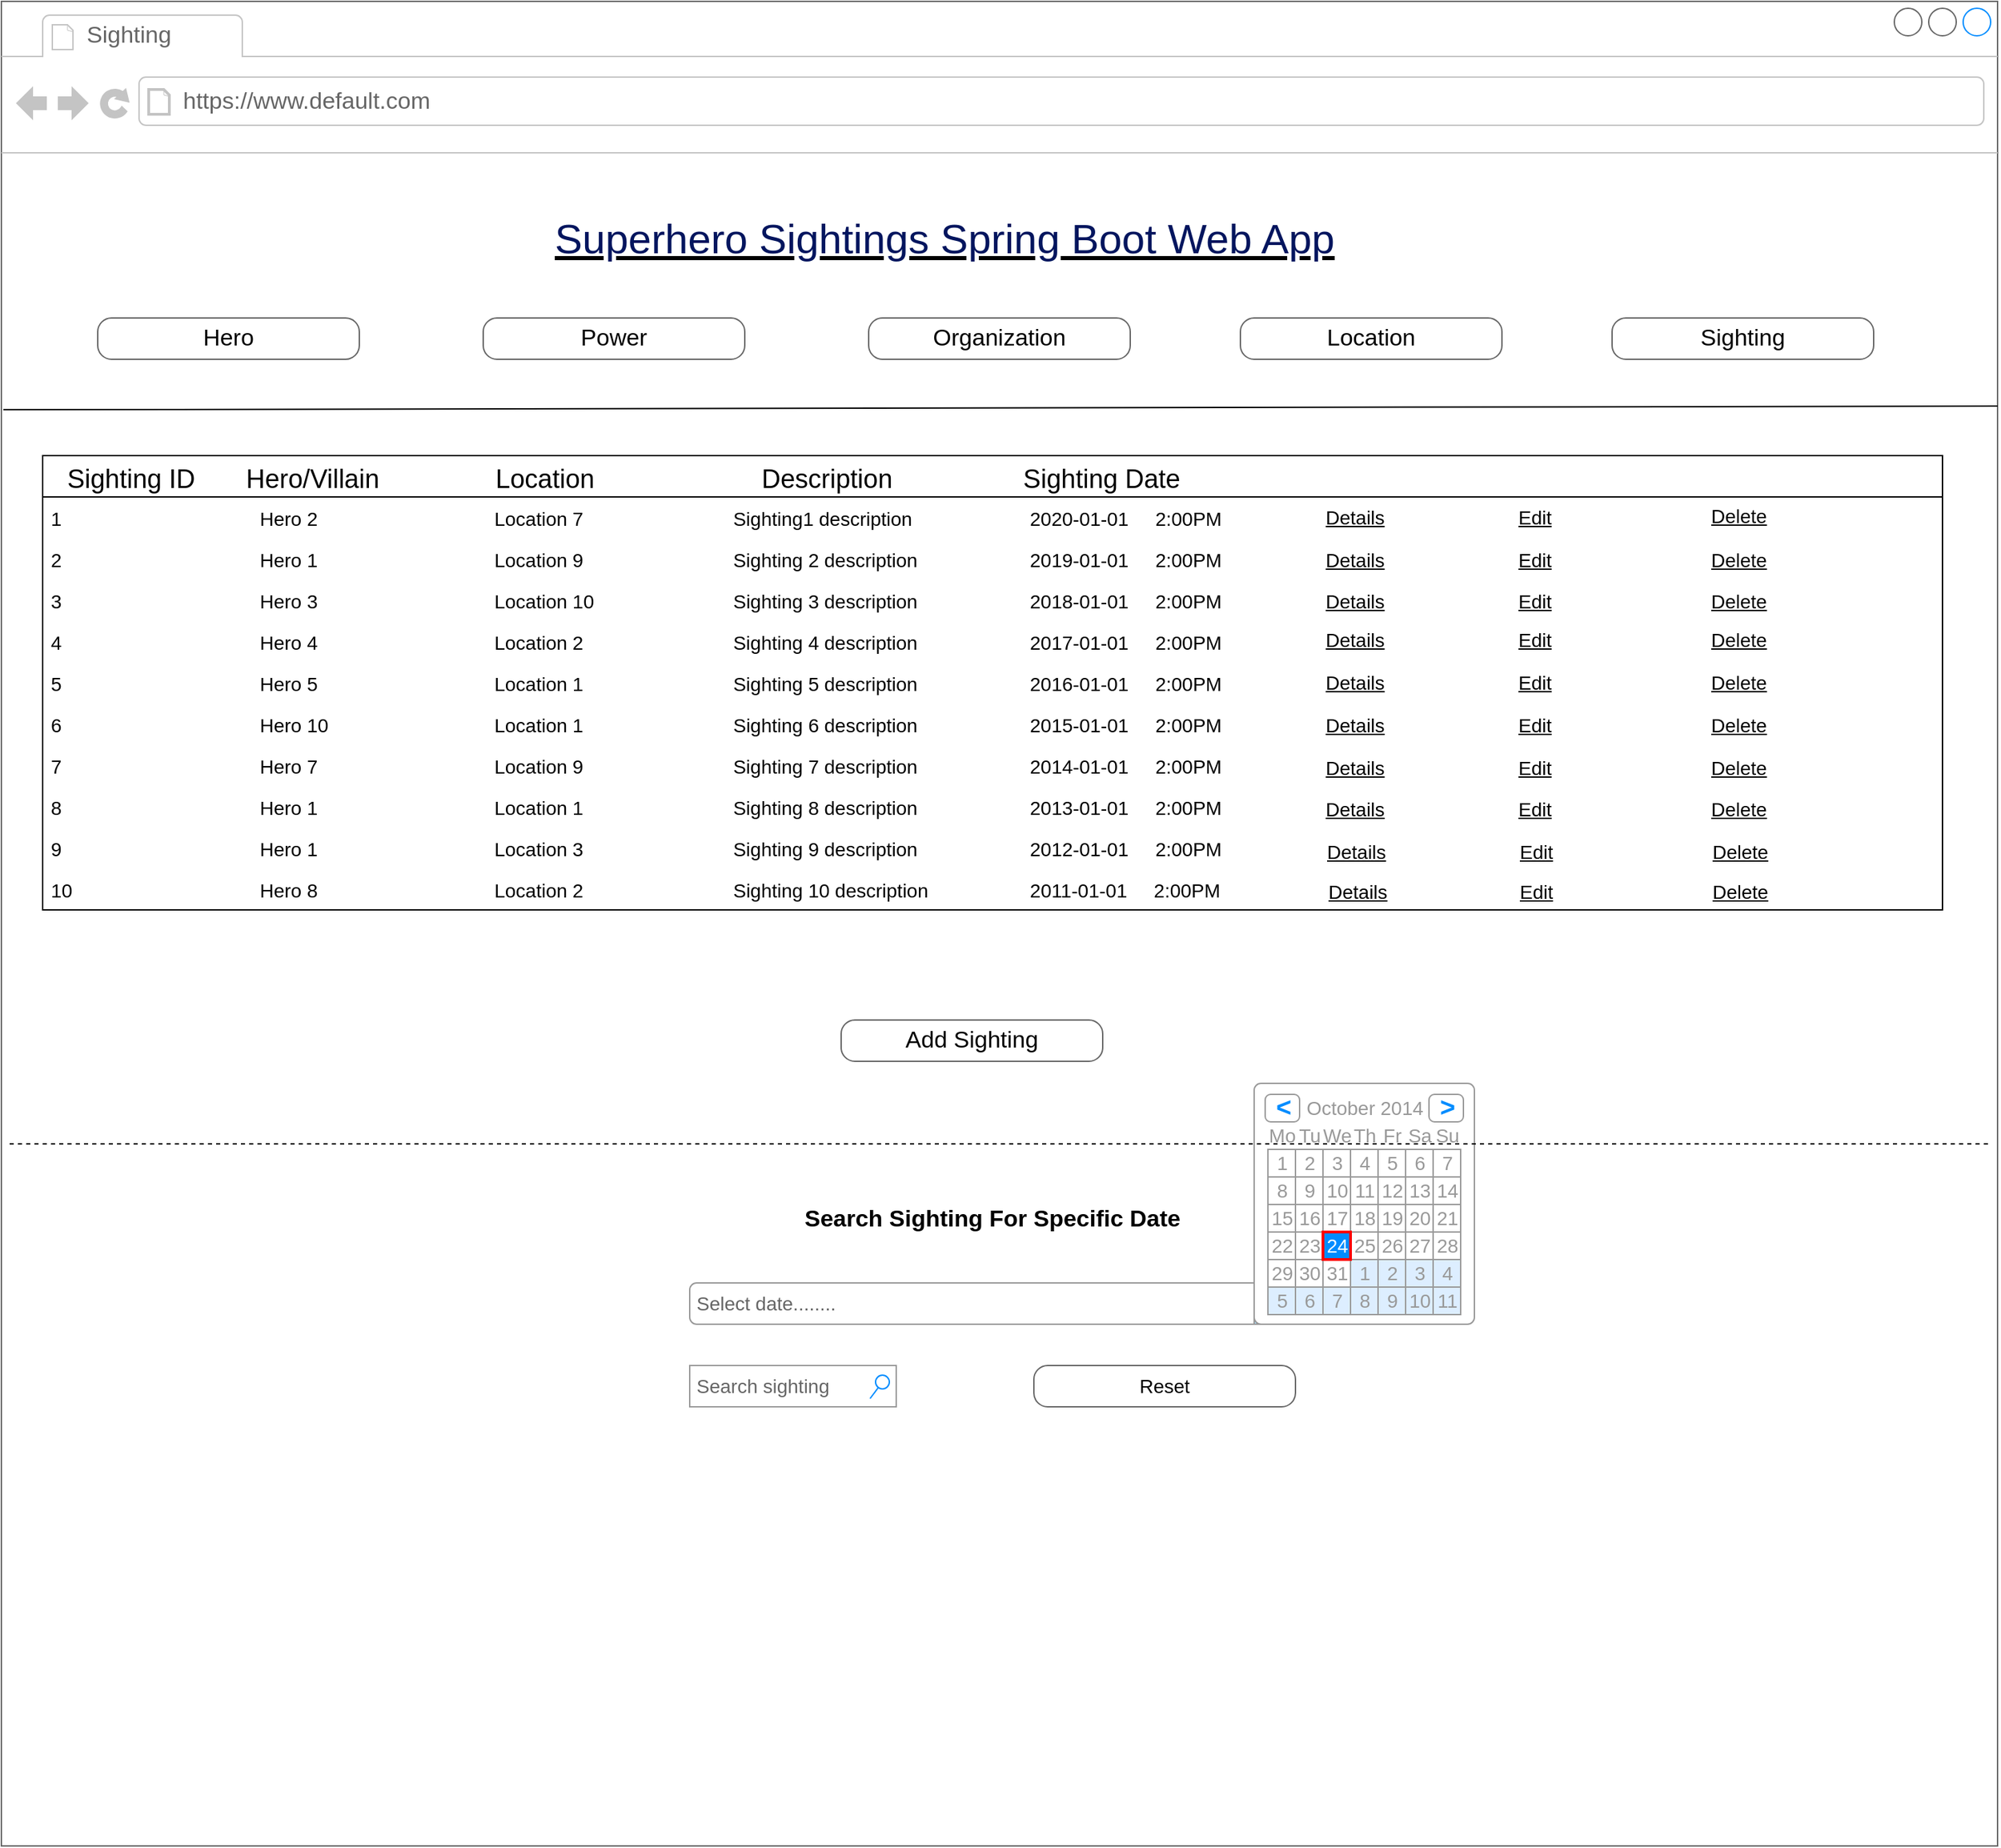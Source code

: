 <mxfile version="20.5.1" type="device"><diagram name="Page-1" id="2cc2dc42-3aac-f2a9-1cec-7a8b7cbee084"><mxGraphModel dx="1038" dy="528" grid="1" gridSize="10" guides="1" tooltips="1" connect="1" arrows="1" fold="1" page="1" pageScale="1" pageWidth="1100" pageHeight="850" background="none" math="0" shadow="0"><root><mxCell id="0"/><mxCell id="1" parent="0"/><mxCell id="7026571954dc6520-1" value="" style="strokeWidth=1;shadow=0;dashed=0;align=left;html=1;shape=mxgraph.mockup.containers.browserWindow;rSize=0;strokeColor=#666666;mainText=,;recursiveResize=0;rounded=0;labelBackgroundColor=none;fontFamily=Verdana;fontSize=12" parent="1" vertex="1"><mxGeometry x="250" y="20" width="1450" height="1340" as="geometry"/></mxCell><mxCell id="7026571954dc6520-2" value="Sighting" style="strokeWidth=1;shadow=0;dashed=0;align=center;html=1;shape=mxgraph.mockup.containers.anchor;fontSize=17;fontColor=#666666;align=left;" parent="7026571954dc6520-1" vertex="1"><mxGeometry x="60" y="12" width="150" height="26" as="geometry"/></mxCell><mxCell id="7026571954dc6520-3" value="https://www.default.com" style="strokeWidth=1;shadow=0;dashed=0;align=center;html=1;shape=mxgraph.mockup.containers.anchor;rSize=0;fontSize=17;fontColor=#666666;align=left;" parent="7026571954dc6520-1" vertex="1"><mxGeometry x="130" y="60" width="250" height="26" as="geometry"/></mxCell><mxCell id="7026571954dc6520-4" value="&lt;h2 style=&quot;box-sizing: border-box; margin-top: 0px; margin-bottom: 0.5rem; font-weight: 300; line-height: 1.2; font-size: 1.875rem; font-family: Arial, Helvetica, sans-serif; color: rgb(2, 21, 94); padding-top: 12px; padding-bottom: 0px; background-color: rgb(255, 255, 255);&quot; id=&quot;yui_3_17_2_1_1667340755161_39&quot;&gt;Superhero Sightings Spring Boot Web App&lt;/h2&gt;" style="text;html=1;points=[];align=left;verticalAlign=top;spacingTop=-4;fontSize=30;fontFamily=Verdana;fontStyle=4" parent="7026571954dc6520-1" vertex="1"><mxGeometry x="400" y="140" width="590" height="50" as="geometry"/></mxCell><mxCell id="jvbijX7r-PZZ7w1VG2m_-4" value="" style="group" parent="7026571954dc6520-1" vertex="1" connectable="0"><mxGeometry x="70" y="230" width="1020" height="30" as="geometry"/></mxCell><mxCell id="7026571954dc6520-18" value="Hero" style="strokeWidth=1;shadow=0;dashed=0;align=center;html=1;shape=mxgraph.mockup.buttons.button;strokeColor=#666666;mainText=;buttonStyle=round;fontSize=17;fontStyle=0;fillColor=none;whiteSpace=wrap;rounded=0;labelBackgroundColor=none;" parent="jvbijX7r-PZZ7w1VG2m_-4" vertex="1"><mxGeometry width="190" height="30" as="geometry"/></mxCell><mxCell id="7026571954dc6520-19" value="Power" style="strokeWidth=1;shadow=0;dashed=0;align=center;html=1;shape=mxgraph.mockup.buttons.button;strokeColor=#666666;mainText=;buttonStyle=round;fontSize=17;fontStyle=0;fillColor=none;whiteSpace=wrap;rounded=0;labelBackgroundColor=none;" parent="jvbijX7r-PZZ7w1VG2m_-4" vertex="1"><mxGeometry x="280" width="190" height="30" as="geometry"/></mxCell><mxCell id="jvbijX7r-PZZ7w1VG2m_-1" value="Organization" style="strokeWidth=1;shadow=0;dashed=0;align=center;html=1;shape=mxgraph.mockup.buttons.button;strokeColor=#666666;mainText=;buttonStyle=round;fontSize=17;fontStyle=0;fillColor=none;whiteSpace=wrap;rounded=0;labelBackgroundColor=none;" parent="jvbijX7r-PZZ7w1VG2m_-4" vertex="1"><mxGeometry x="560" width="190" height="30" as="geometry"/></mxCell><mxCell id="jvbijX7r-PZZ7w1VG2m_-2" value="Location" style="strokeWidth=1;shadow=0;dashed=0;align=center;html=1;shape=mxgraph.mockup.buttons.button;strokeColor=#666666;mainText=;buttonStyle=round;fontSize=17;fontStyle=0;fillColor=none;whiteSpace=wrap;rounded=0;labelBackgroundColor=none;" parent="jvbijX7r-PZZ7w1VG2m_-4" vertex="1"><mxGeometry x="830" width="190" height="30" as="geometry"/></mxCell><mxCell id="jvbijX7r-PZZ7w1VG2m_-3" value="Sighting" style="strokeWidth=1;shadow=0;dashed=0;align=center;html=1;shape=mxgraph.mockup.buttons.button;strokeColor=#666666;mainText=;buttonStyle=round;fontSize=17;fontStyle=0;fillColor=none;whiteSpace=wrap;rounded=0;labelBackgroundColor=none;" parent="7026571954dc6520-1" vertex="1"><mxGeometry x="1170" y="230" width="190" height="30" as="geometry"/></mxCell><mxCell id="jvbijX7r-PZZ7w1VG2m_-9" value="   Sighting ID       Hero/Villain                Location                       Description                  Sighting Date" style="swimlane;fontStyle=0;childLayout=stackLayout;horizontal=1;startSize=30;horizontalStack=0;resizeParent=1;resizeParentMax=0;resizeLast=0;collapsible=1;marginBottom=0;fontSize=19;align=left;" parent="7026571954dc6520-1" vertex="1"><mxGeometry x="30" y="330" width="1380" height="330" as="geometry"/></mxCell><mxCell id="jvbijX7r-PZZ7w1VG2m_-25" value="1                                     Hero 2                                 Location 7                            Sighting1 description                      2020-01-01     2:00PM                     " style="text;strokeColor=none;fillColor=none;align=left;verticalAlign=middle;spacingLeft=4;spacingRight=4;overflow=hidden;points=[[0,0.5],[1,0.5]];portConstraint=eastwest;rotatable=0;fontSize=14;fontStyle=0" parent="jvbijX7r-PZZ7w1VG2m_-9" vertex="1"><mxGeometry y="30" width="1380" height="30" as="geometry"/></mxCell><mxCell id="jvbijX7r-PZZ7w1VG2m_-29" value="2                                     Hero 1                                 Location 9                            Sighting 2 description                     2019-01-01     2:00PM         " style="text;strokeColor=none;fillColor=none;align=left;verticalAlign=middle;spacingLeft=4;spacingRight=4;overflow=hidden;points=[[0,0.5],[1,0.5]];portConstraint=eastwest;rotatable=0;fontSize=14;fontStyle=0" parent="jvbijX7r-PZZ7w1VG2m_-9" vertex="1"><mxGeometry y="60" width="1380" height="30" as="geometry"/></mxCell><mxCell id="jvbijX7r-PZZ7w1VG2m_-37" value="3                                     Hero 3                                 Location 10                          Sighting 3 description                     2018-01-01     2:00PM          " style="text;strokeColor=none;fillColor=none;align=left;verticalAlign=middle;spacingLeft=4;spacingRight=4;overflow=hidden;points=[[0,0.5],[1,0.5]];portConstraint=eastwest;rotatable=0;fontSize=14;fontStyle=0" parent="jvbijX7r-PZZ7w1VG2m_-9" vertex="1"><mxGeometry y="90" width="1380" height="30" as="geometry"/></mxCell><mxCell id="jvbijX7r-PZZ7w1VG2m_-38" value="4                                     Hero 4                                 Location 2                            Sighting 4 description                     2017-01-01     2:00PM" style="text;strokeColor=none;fillColor=none;align=left;verticalAlign=middle;spacingLeft=4;spacingRight=4;overflow=hidden;points=[[0,0.5],[1,0.5]];portConstraint=eastwest;rotatable=0;fontSize=14;fontStyle=0" parent="jvbijX7r-PZZ7w1VG2m_-9" vertex="1"><mxGeometry y="120" width="1380" height="30" as="geometry"/></mxCell><mxCell id="jvbijX7r-PZZ7w1VG2m_-40" value="5                                     Hero 5                                 Location 1                            Sighting 5 description                     2016-01-01     2:00PM          " style="text;strokeColor=none;fillColor=none;align=left;verticalAlign=middle;spacingLeft=4;spacingRight=4;overflow=hidden;points=[[0,0.5],[1,0.5]];portConstraint=eastwest;rotatable=0;fontSize=14;fontStyle=0" parent="jvbijX7r-PZZ7w1VG2m_-9" vertex="1"><mxGeometry y="150" width="1380" height="30" as="geometry"/></mxCell><mxCell id="jvbijX7r-PZZ7w1VG2m_-39" value="6                                     Hero 10                               Location 1                            Sighting 6 description                     2015-01-01     2:00PM" style="text;strokeColor=none;fillColor=none;align=left;verticalAlign=middle;spacingLeft=4;spacingRight=4;overflow=hidden;points=[[0,0.5],[1,0.5]];portConstraint=eastwest;rotatable=0;fontSize=14;fontStyle=0" parent="jvbijX7r-PZZ7w1VG2m_-9" vertex="1"><mxGeometry y="180" width="1380" height="30" as="geometry"/></mxCell><mxCell id="jvbijX7r-PZZ7w1VG2m_-30" value="7                                     Hero 7                                 Location 9                            Sighting 7 description                     2014-01-01     2:00PM      " style="text;strokeColor=none;fillColor=none;align=left;verticalAlign=middle;spacingLeft=4;spacingRight=4;overflow=hidden;points=[[0,0.5],[1,0.5]];portConstraint=eastwest;rotatable=0;fontSize=14;fontStyle=0" parent="jvbijX7r-PZZ7w1VG2m_-9" vertex="1"><mxGeometry y="210" width="1380" height="30" as="geometry"/></mxCell><mxCell id="jvbijX7r-PZZ7w1VG2m_-63" value="8                                     Hero 1                                 Location 1                            Sighting 8 description                     2013-01-01     2:00PM        " style="text;strokeColor=none;fillColor=none;align=left;verticalAlign=middle;spacingLeft=4;spacingRight=4;overflow=hidden;points=[[0,0.5],[1,0.5]];portConstraint=eastwest;rotatable=0;fontSize=14;fontStyle=0" parent="jvbijX7r-PZZ7w1VG2m_-9" vertex="1"><mxGeometry y="240" width="1380" height="30" as="geometry"/></mxCell><mxCell id="jvbijX7r-PZZ7w1VG2m_-64" value="9                                     Hero 1                                 Location 3                            Sighting 9 description                     2012-01-01     2:00PM" style="text;strokeColor=none;fillColor=none;align=left;verticalAlign=middle;spacingLeft=4;spacingRight=4;overflow=hidden;points=[[0,0.5],[1,0.5]];portConstraint=eastwest;rotatable=0;fontSize=14;fontStyle=0" parent="jvbijX7r-PZZ7w1VG2m_-9" vertex="1"><mxGeometry y="270" width="1380" height="30" as="geometry"/></mxCell><mxCell id="jvbijX7r-PZZ7w1VG2m_-10" value="10                                   Hero 8                                 Location 2                            Sighting 10 description                   2011-01-01     2:00PM" style="text;strokeColor=none;fillColor=none;align=left;verticalAlign=middle;spacingLeft=4;spacingRight=4;overflow=hidden;points=[[0,0.5],[1,0.5]];portConstraint=eastwest;rotatable=0;fontSize=14;fontStyle=0" parent="jvbijX7r-PZZ7w1VG2m_-9" vertex="1"><mxGeometry y="300" width="1380" height="30" as="geometry"/></mxCell><mxCell id="jvbijX7r-PZZ7w1VG2m_-18" value="Details" style="text;html=1;strokeColor=none;fillColor=none;align=left;verticalAlign=middle;whiteSpace=wrap;rounded=0;fontSize=14;fontStyle=4" parent="7026571954dc6520-1" vertex="1"><mxGeometry x="960" y="360" width="70" height="30" as="geometry"/></mxCell><mxCell id="jvbijX7r-PZZ7w1VG2m_-26" value="Details" style="text;html=1;strokeColor=none;fillColor=none;align=left;verticalAlign=middle;whiteSpace=wrap;rounded=0;fontSize=14;fontStyle=4" parent="7026571954dc6520-1" vertex="1"><mxGeometry x="960" y="391" width="70" height="30" as="geometry"/></mxCell><mxCell id="jvbijX7r-PZZ7w1VG2m_-27" value="Edit" style="text;html=1;strokeColor=none;fillColor=none;align=left;verticalAlign=middle;whiteSpace=wrap;rounded=0;fontSize=14;fontStyle=4" parent="7026571954dc6520-1" vertex="1"><mxGeometry x="1100" y="391" width="90" height="30" as="geometry"/></mxCell><mxCell id="jvbijX7r-PZZ7w1VG2m_-28" value="Delete" style="text;html=1;strokeColor=none;fillColor=none;align=left;verticalAlign=middle;whiteSpace=wrap;rounded=0;fontSize=14;fontStyle=4" parent="7026571954dc6520-1" vertex="1"><mxGeometry x="1240" y="391" width="130" height="30" as="geometry"/></mxCell><mxCell id="jvbijX7r-PZZ7w1VG2m_-31" value="Details" style="text;html=1;strokeColor=none;fillColor=none;align=left;verticalAlign=middle;whiteSpace=wrap;rounded=0;fontSize=14;fontStyle=4" parent="7026571954dc6520-1" vertex="1"><mxGeometry x="960" y="421" width="70" height="30" as="geometry"/></mxCell><mxCell id="jvbijX7r-PZZ7w1VG2m_-32" value="Details" style="text;html=1;strokeColor=none;fillColor=none;align=left;verticalAlign=middle;whiteSpace=wrap;rounded=0;fontSize=14;fontStyle=4" parent="7026571954dc6520-1" vertex="1"><mxGeometry x="960" y="449" width="70" height="30" as="geometry"/></mxCell><mxCell id="jvbijX7r-PZZ7w1VG2m_-33" value="Edit" style="text;html=1;strokeColor=none;fillColor=none;align=left;verticalAlign=middle;whiteSpace=wrap;rounded=0;fontSize=14;fontStyle=4" parent="7026571954dc6520-1" vertex="1"><mxGeometry x="1100" y="449" width="90" height="30" as="geometry"/></mxCell><mxCell id="jvbijX7r-PZZ7w1VG2m_-34" value="Delete" style="text;html=1;strokeColor=none;fillColor=none;align=left;verticalAlign=middle;whiteSpace=wrap;rounded=0;fontSize=14;fontStyle=4" parent="7026571954dc6520-1" vertex="1"><mxGeometry x="1240" y="449" width="130" height="30" as="geometry"/></mxCell><mxCell id="jvbijX7r-PZZ7w1VG2m_-35" value="Edit" style="text;html=1;strokeColor=none;fillColor=none;align=left;verticalAlign=middle;whiteSpace=wrap;rounded=0;fontSize=14;fontStyle=4" parent="7026571954dc6520-1" vertex="1"><mxGeometry x="1100" y="421" width="90" height="30" as="geometry"/></mxCell><mxCell id="jvbijX7r-PZZ7w1VG2m_-36" value="Delete" style="text;html=1;strokeColor=none;fillColor=none;align=left;verticalAlign=middle;whiteSpace=wrap;rounded=0;fontSize=14;fontStyle=4" parent="7026571954dc6520-1" vertex="1"><mxGeometry x="1240" y="421" width="130" height="30" as="geometry"/></mxCell><mxCell id="jvbijX7r-PZZ7w1VG2m_-71" value="Add Sighting" style="strokeWidth=1;shadow=0;dashed=0;align=center;html=1;shape=mxgraph.mockup.buttons.button;strokeColor=#666666;mainText=;buttonStyle=round;fontSize=17;fontStyle=0;fillColor=none;whiteSpace=wrap;rounded=0;labelBackgroundColor=none;" parent="7026571954dc6520-1" vertex="1"><mxGeometry x="610" y="740" width="190" height="30" as="geometry"/></mxCell><mxCell id="jvbijX7r-PZZ7w1VG2m_-75" value="Select date........" style="strokeWidth=1;shadow=0;dashed=0;align=center;html=1;shape=mxgraph.mockup.forms.comboBox;strokeColor=#999999;fillColor=#ddeeff;align=left;fillColor2=#aaddff;mainText=;fontColor=#666666;fontSize=14;spacingLeft=3;" parent="7026571954dc6520-1" vertex="1"><mxGeometry x="500" y="931" width="440" height="30" as="geometry"/></mxCell><mxCell id="fwEOvRGL_prxxsdA_-s5-2" value="Search sighting" style="strokeWidth=1;shadow=0;dashed=0;align=center;html=1;shape=mxgraph.mockup.forms.searchBox;strokeColor=#999999;mainText=;strokeColor2=#008cff;fontColor=#666666;fontSize=14;align=left;spacingLeft=3;fillColor=none;" parent="7026571954dc6520-1" vertex="1"><mxGeometry x="500" y="991" width="150" height="30" as="geometry"/></mxCell><mxCell id="fwEOvRGL_prxxsdA_-s5-3" value="Reset" style="strokeWidth=1;shadow=0;dashed=0;align=center;html=1;shape=mxgraph.mockup.buttons.button;strokeColor=#666666;mainText=;buttonStyle=round;fontSize=14;fontStyle=0;fillColor=none;whiteSpace=wrap;rounded=0;labelBackgroundColor=none;" parent="7026571954dc6520-1" vertex="1"><mxGeometry x="750" y="991" width="190" height="30" as="geometry"/></mxCell><mxCell id="fwEOvRGL_prxxsdA_-s5-4" value="Search Sighting For Specific Date" style="text;html=1;strokeColor=none;fillColor=none;align=center;verticalAlign=middle;whiteSpace=wrap;rounded=0;fontSize=17;fontStyle=1" parent="7026571954dc6520-1" vertex="1"><mxGeometry x="500" y="870" width="440" height="30" as="geometry"/></mxCell><mxCell id="_VKWSR2sRiLI4n8N9CY6-1" value="" style="strokeWidth=1;shadow=0;dashed=0;align=center;html=1;shape=mxgraph.mockup.forms.rrect;rSize=5;strokeColor=#999999;fillColor=#ffffff;fontSize=14;" parent="7026571954dc6520-1" vertex="1"><mxGeometry x="910" y="786" width="160" height="175" as="geometry"/></mxCell><mxCell id="_VKWSR2sRiLI4n8N9CY6-2" value="October 2014" style="strokeWidth=1;shadow=0;dashed=0;align=center;html=1;shape=mxgraph.mockup.forms.anchor;fontColor=#999999;strokeColor=default;fontSize=14;fillColor=none;" parent="_VKWSR2sRiLI4n8N9CY6-1" vertex="1"><mxGeometry x="30" y="8" width="100" height="20" as="geometry"/></mxCell><mxCell id="_VKWSR2sRiLI4n8N9CY6-3" value="&lt;" style="strokeWidth=1;shadow=0;dashed=0;align=center;html=1;shape=mxgraph.mockup.forms.rrect;rSize=4;strokeColor=#999999;fontColor=#008cff;fontSize=19;fontStyle=1;fillColor=none;" parent="_VKWSR2sRiLI4n8N9CY6-1" vertex="1"><mxGeometry x="8" y="8" width="25" height="20" as="geometry"/></mxCell><mxCell id="_VKWSR2sRiLI4n8N9CY6-4" value="&gt;" style="strokeWidth=1;shadow=0;dashed=0;align=center;html=1;shape=mxgraph.mockup.forms.rrect;rSize=4;strokeColor=#999999;fontColor=#008cff;fontSize=19;fontStyle=1;fillColor=none;" parent="_VKWSR2sRiLI4n8N9CY6-1" vertex="1"><mxGeometry x="127" y="8" width="25" height="20" as="geometry"/></mxCell><mxCell id="_VKWSR2sRiLI4n8N9CY6-5" value="Mo" style="strokeWidth=1;shadow=0;dashed=0;align=center;html=1;shape=mxgraph.mockup.forms.anchor;fontColor=#999999;strokeColor=default;fontSize=14;fillColor=none;" parent="_VKWSR2sRiLI4n8N9CY6-1" vertex="1"><mxGeometry x="10" y="28" width="20" height="20" as="geometry"/></mxCell><mxCell id="_VKWSR2sRiLI4n8N9CY6-6" value="Tu" style="strokeWidth=1;shadow=0;dashed=0;align=center;html=1;shape=mxgraph.mockup.forms.anchor;fontColor=#999999;strokeColor=default;fontSize=14;fillColor=none;" parent="_VKWSR2sRiLI4n8N9CY6-1" vertex="1"><mxGeometry x="30" y="28" width="20" height="20" as="geometry"/></mxCell><mxCell id="_VKWSR2sRiLI4n8N9CY6-7" value="We" style="strokeWidth=1;shadow=0;dashed=0;align=center;html=1;shape=mxgraph.mockup.forms.anchor;fontColor=#999999;strokeColor=default;fontSize=14;fillColor=none;" parent="_VKWSR2sRiLI4n8N9CY6-1" vertex="1"><mxGeometry x="50" y="28" width="20" height="20" as="geometry"/></mxCell><mxCell id="_VKWSR2sRiLI4n8N9CY6-8" value="Th" style="strokeWidth=1;shadow=0;dashed=0;align=center;html=1;shape=mxgraph.mockup.forms.anchor;fontColor=#999999;strokeColor=default;fontSize=14;fillColor=none;" parent="_VKWSR2sRiLI4n8N9CY6-1" vertex="1"><mxGeometry x="70" y="28" width="20" height="20" as="geometry"/></mxCell><mxCell id="_VKWSR2sRiLI4n8N9CY6-9" value="Fr" style="strokeWidth=1;shadow=0;dashed=0;align=center;html=1;shape=mxgraph.mockup.forms.anchor;fontColor=#999999;strokeColor=default;fontSize=14;fillColor=none;" parent="_VKWSR2sRiLI4n8N9CY6-1" vertex="1"><mxGeometry x="90" y="28" width="20" height="20" as="geometry"/></mxCell><mxCell id="_VKWSR2sRiLI4n8N9CY6-10" value="Sa" style="strokeWidth=1;shadow=0;dashed=0;align=center;html=1;shape=mxgraph.mockup.forms.anchor;fontColor=#999999;strokeColor=default;fontSize=14;fillColor=none;" parent="_VKWSR2sRiLI4n8N9CY6-1" vertex="1"><mxGeometry x="110" y="28" width="20" height="20" as="geometry"/></mxCell><mxCell id="_VKWSR2sRiLI4n8N9CY6-11" value="Su" style="strokeWidth=1;shadow=0;dashed=0;align=center;html=1;shape=mxgraph.mockup.forms.anchor;fontColor=#999999;strokeColor=default;fontSize=14;fillColor=none;" parent="_VKWSR2sRiLI4n8N9CY6-1" vertex="1"><mxGeometry x="130" y="28" width="20" height="20" as="geometry"/></mxCell><mxCell id="_VKWSR2sRiLI4n8N9CY6-12" value="1" style="strokeWidth=1;shadow=0;dashed=0;align=center;html=1;shape=mxgraph.mockup.forms.rrect;rSize=0;strokeColor=#999999;fontColor=#999999;fontSize=14;fillColor=none;" parent="_VKWSR2sRiLI4n8N9CY6-1" vertex="1"><mxGeometry x="10" y="48" width="20" height="20" as="geometry"/></mxCell><mxCell id="_VKWSR2sRiLI4n8N9CY6-13" value="2" style="strokeWidth=1;shadow=0;dashed=0;align=center;html=1;shape=mxgraph.mockup.forms.rrect;rSize=0;strokeColor=#999999;fontColor=#999999;fontSize=14;fillColor=none;" parent="_VKWSR2sRiLI4n8N9CY6-1" vertex="1"><mxGeometry x="30" y="48" width="20" height="20" as="geometry"/></mxCell><mxCell id="_VKWSR2sRiLI4n8N9CY6-14" value="3" style="strokeWidth=1;shadow=0;dashed=0;align=center;html=1;shape=mxgraph.mockup.forms.rrect;rSize=0;strokeColor=#999999;fontColor=#999999;fontSize=14;fillColor=none;" parent="_VKWSR2sRiLI4n8N9CY6-1" vertex="1"><mxGeometry x="50" y="48" width="20" height="20" as="geometry"/></mxCell><mxCell id="_VKWSR2sRiLI4n8N9CY6-15" value="4" style="strokeWidth=1;shadow=0;dashed=0;align=center;html=1;shape=mxgraph.mockup.forms.rrect;rSize=0;strokeColor=#999999;fontColor=#999999;fontSize=14;fillColor=none;" parent="_VKWSR2sRiLI4n8N9CY6-1" vertex="1"><mxGeometry x="70" y="48" width="20" height="20" as="geometry"/></mxCell><mxCell id="_VKWSR2sRiLI4n8N9CY6-16" value="5" style="strokeWidth=1;shadow=0;dashed=0;align=center;html=1;shape=mxgraph.mockup.forms.rrect;rSize=0;strokeColor=#999999;fontColor=#999999;fontSize=14;fillColor=none;" parent="_VKWSR2sRiLI4n8N9CY6-1" vertex="1"><mxGeometry x="90" y="48" width="20" height="20" as="geometry"/></mxCell><mxCell id="_VKWSR2sRiLI4n8N9CY6-17" value="6" style="strokeWidth=1;shadow=0;dashed=0;align=center;html=1;shape=mxgraph.mockup.forms.rrect;rSize=0;strokeColor=#999999;fontColor=#999999;fontSize=14;fillColor=none;" parent="_VKWSR2sRiLI4n8N9CY6-1" vertex="1"><mxGeometry x="110" y="48" width="20" height="20" as="geometry"/></mxCell><mxCell id="_VKWSR2sRiLI4n8N9CY6-18" value="7" style="strokeWidth=1;shadow=0;dashed=0;align=center;html=1;shape=mxgraph.mockup.forms.rrect;rSize=0;strokeColor=#999999;fontColor=#999999;fontSize=14;fillColor=none;" parent="_VKWSR2sRiLI4n8N9CY6-1" vertex="1"><mxGeometry x="130" y="48" width="20" height="20" as="geometry"/></mxCell><mxCell id="_VKWSR2sRiLI4n8N9CY6-19" value="8" style="strokeWidth=1;shadow=0;dashed=0;align=center;html=1;shape=mxgraph.mockup.forms.rrect;rSize=0;strokeColor=#999999;fontColor=#999999;fontSize=14;fillColor=none;" parent="_VKWSR2sRiLI4n8N9CY6-1" vertex="1"><mxGeometry x="10" y="68" width="20" height="20" as="geometry"/></mxCell><mxCell id="_VKWSR2sRiLI4n8N9CY6-20" value="9" style="strokeWidth=1;shadow=0;dashed=0;align=center;html=1;shape=mxgraph.mockup.forms.rrect;rSize=0;strokeColor=#999999;fontColor=#999999;fontSize=14;fillColor=none;" parent="_VKWSR2sRiLI4n8N9CY6-1" vertex="1"><mxGeometry x="30" y="68" width="20" height="20" as="geometry"/></mxCell><mxCell id="_VKWSR2sRiLI4n8N9CY6-21" value="10" style="strokeWidth=1;shadow=0;dashed=0;align=center;html=1;shape=mxgraph.mockup.forms.rrect;rSize=0;strokeColor=#999999;fontColor=#999999;fontSize=14;fillColor=none;" parent="_VKWSR2sRiLI4n8N9CY6-1" vertex="1"><mxGeometry x="50" y="68" width="20" height="20" as="geometry"/></mxCell><mxCell id="_VKWSR2sRiLI4n8N9CY6-22" value="11" style="strokeWidth=1;shadow=0;dashed=0;align=center;html=1;shape=mxgraph.mockup.forms.rrect;rSize=0;strokeColor=#999999;fontColor=#999999;fontSize=14;fillColor=none;" parent="_VKWSR2sRiLI4n8N9CY6-1" vertex="1"><mxGeometry x="70" y="68" width="20" height="20" as="geometry"/></mxCell><mxCell id="_VKWSR2sRiLI4n8N9CY6-23" value="12" style="strokeWidth=1;shadow=0;dashed=0;align=center;html=1;shape=mxgraph.mockup.forms.rrect;rSize=0;strokeColor=#999999;fontColor=#999999;fontSize=14;fillColor=none;" parent="_VKWSR2sRiLI4n8N9CY6-1" vertex="1"><mxGeometry x="90" y="68" width="20" height="20" as="geometry"/></mxCell><mxCell id="_VKWSR2sRiLI4n8N9CY6-24" value="13" style="strokeWidth=1;shadow=0;dashed=0;align=center;html=1;shape=mxgraph.mockup.forms.rrect;rSize=0;strokeColor=#999999;fontColor=#999999;fontSize=14;fillColor=none;" parent="_VKWSR2sRiLI4n8N9CY6-1" vertex="1"><mxGeometry x="110" y="68" width="20" height="20" as="geometry"/></mxCell><mxCell id="_VKWSR2sRiLI4n8N9CY6-25" value="14" style="strokeWidth=1;shadow=0;dashed=0;align=center;html=1;shape=mxgraph.mockup.forms.rrect;rSize=0;strokeColor=#999999;fontColor=#999999;fontSize=14;fillColor=none;" parent="_VKWSR2sRiLI4n8N9CY6-1" vertex="1"><mxGeometry x="130" y="68" width="20" height="20" as="geometry"/></mxCell><mxCell id="_VKWSR2sRiLI4n8N9CY6-26" value="15" style="strokeWidth=1;shadow=0;dashed=0;align=center;html=1;shape=mxgraph.mockup.forms.rrect;rSize=0;strokeColor=#999999;fontColor=#999999;fontSize=14;fillColor=none;" parent="_VKWSR2sRiLI4n8N9CY6-1" vertex="1"><mxGeometry x="10" y="88" width="20" height="20" as="geometry"/></mxCell><mxCell id="_VKWSR2sRiLI4n8N9CY6-27" value="16" style="strokeWidth=1;shadow=0;dashed=0;align=center;html=1;shape=mxgraph.mockup.forms.rrect;rSize=0;strokeColor=#999999;fontColor=#999999;fontSize=14;fillColor=none;" parent="_VKWSR2sRiLI4n8N9CY6-1" vertex="1"><mxGeometry x="30" y="88" width="20" height="20" as="geometry"/></mxCell><mxCell id="_VKWSR2sRiLI4n8N9CY6-28" value="17" style="strokeWidth=1;shadow=0;dashed=0;align=center;html=1;shape=mxgraph.mockup.forms.rrect;rSize=0;strokeColor=#999999;fontColor=#999999;fontSize=14;fillColor=none;" parent="_VKWSR2sRiLI4n8N9CY6-1" vertex="1"><mxGeometry x="50" y="88" width="20" height="20" as="geometry"/></mxCell><mxCell id="_VKWSR2sRiLI4n8N9CY6-29" value="18" style="strokeWidth=1;shadow=0;dashed=0;align=center;html=1;shape=mxgraph.mockup.forms.rrect;rSize=0;strokeColor=#999999;fontColor=#999999;fontSize=14;fillColor=none;" parent="_VKWSR2sRiLI4n8N9CY6-1" vertex="1"><mxGeometry x="70" y="88" width="20" height="20" as="geometry"/></mxCell><mxCell id="_VKWSR2sRiLI4n8N9CY6-30" value="19" style="strokeWidth=1;shadow=0;dashed=0;align=center;html=1;shape=mxgraph.mockup.forms.rrect;rSize=0;strokeColor=#999999;fontColor=#999999;fontSize=14;fillColor=none;" parent="_VKWSR2sRiLI4n8N9CY6-1" vertex="1"><mxGeometry x="90" y="88" width="20" height="20" as="geometry"/></mxCell><mxCell id="_VKWSR2sRiLI4n8N9CY6-31" value="20" style="strokeWidth=1;shadow=0;dashed=0;align=center;html=1;shape=mxgraph.mockup.forms.rrect;rSize=0;strokeColor=#999999;fontColor=#999999;fontSize=14;fillColor=none;" parent="_VKWSR2sRiLI4n8N9CY6-1" vertex="1"><mxGeometry x="110" y="88" width="20" height="20" as="geometry"/></mxCell><mxCell id="_VKWSR2sRiLI4n8N9CY6-32" value="21" style="strokeWidth=1;shadow=0;dashed=0;align=center;html=1;shape=mxgraph.mockup.forms.rrect;rSize=0;strokeColor=#999999;fontColor=#999999;fontSize=14;fillColor=none;" parent="_VKWSR2sRiLI4n8N9CY6-1" vertex="1"><mxGeometry x="130" y="88" width="20" height="20" as="geometry"/></mxCell><mxCell id="_VKWSR2sRiLI4n8N9CY6-33" value="22" style="strokeWidth=1;shadow=0;dashed=0;align=center;html=1;shape=mxgraph.mockup.forms.rrect;rSize=0;strokeColor=#999999;fontColor=#999999;fontSize=14;fillColor=none;" parent="_VKWSR2sRiLI4n8N9CY6-1" vertex="1"><mxGeometry x="10" y="108" width="20" height="20" as="geometry"/></mxCell><mxCell id="_VKWSR2sRiLI4n8N9CY6-34" value="23" style="strokeWidth=1;shadow=0;dashed=0;align=center;html=1;shape=mxgraph.mockup.forms.rrect;rSize=0;strokeColor=#999999;fontColor=#999999;fontSize=14;fillColor=none;" parent="_VKWSR2sRiLI4n8N9CY6-1" vertex="1"><mxGeometry x="30" y="108" width="20" height="20" as="geometry"/></mxCell><mxCell id="_VKWSR2sRiLI4n8N9CY6-35" value="25" style="strokeWidth=1;shadow=0;dashed=0;align=center;html=1;shape=mxgraph.mockup.forms.rrect;rSize=0;strokeColor=#999999;fontColor=#999999;fontSize=14;fillColor=none;" parent="_VKWSR2sRiLI4n8N9CY6-1" vertex="1"><mxGeometry x="70" y="108" width="20" height="20" as="geometry"/></mxCell><mxCell id="_VKWSR2sRiLI4n8N9CY6-36" value="26" style="strokeWidth=1;shadow=0;dashed=0;align=center;html=1;shape=mxgraph.mockup.forms.rrect;rSize=0;strokeColor=#999999;fontColor=#999999;fontSize=14;fillColor=none;" parent="_VKWSR2sRiLI4n8N9CY6-1" vertex="1"><mxGeometry x="90" y="108" width="20" height="20" as="geometry"/></mxCell><mxCell id="_VKWSR2sRiLI4n8N9CY6-37" value="27" style="strokeWidth=1;shadow=0;dashed=0;align=center;html=1;shape=mxgraph.mockup.forms.rrect;rSize=0;strokeColor=#999999;fontColor=#999999;fontSize=14;fillColor=none;" parent="_VKWSR2sRiLI4n8N9CY6-1" vertex="1"><mxGeometry x="110" y="108" width="20" height="20" as="geometry"/></mxCell><mxCell id="_VKWSR2sRiLI4n8N9CY6-38" value="28" style="strokeWidth=1;shadow=0;dashed=0;align=center;html=1;shape=mxgraph.mockup.forms.rrect;rSize=0;strokeColor=#999999;fontColor=#999999;fontSize=14;fillColor=none;" parent="_VKWSR2sRiLI4n8N9CY6-1" vertex="1"><mxGeometry x="130" y="108" width="20" height="20" as="geometry"/></mxCell><mxCell id="_VKWSR2sRiLI4n8N9CY6-39" value="29" style="strokeWidth=1;shadow=0;dashed=0;align=center;html=1;shape=mxgraph.mockup.forms.rrect;rSize=0;strokeColor=#999999;fontColor=#999999;fontSize=14;fillColor=none;" parent="_VKWSR2sRiLI4n8N9CY6-1" vertex="1"><mxGeometry x="10" y="128" width="20" height="20" as="geometry"/></mxCell><mxCell id="_VKWSR2sRiLI4n8N9CY6-40" value="30" style="strokeWidth=1;shadow=0;dashed=0;align=center;html=1;shape=mxgraph.mockup.forms.rrect;rSize=0;strokeColor=#999999;fontColor=#999999;fontSize=14;fillColor=none;" parent="_VKWSR2sRiLI4n8N9CY6-1" vertex="1"><mxGeometry x="30" y="128" width="20" height="20" as="geometry"/></mxCell><mxCell id="_VKWSR2sRiLI4n8N9CY6-41" value="31" style="strokeWidth=1;shadow=0;dashed=0;align=center;html=1;shape=mxgraph.mockup.forms.rrect;rSize=0;strokeColor=#999999;fontColor=#999999;fontSize=14;fillColor=none;" parent="_VKWSR2sRiLI4n8N9CY6-1" vertex="1"><mxGeometry x="50" y="128" width="20" height="20" as="geometry"/></mxCell><mxCell id="_VKWSR2sRiLI4n8N9CY6-42" value="1" style="strokeWidth=1;shadow=0;dashed=0;align=center;html=1;shape=mxgraph.mockup.forms.rrect;rSize=0;strokeColor=#999999;fontColor=#999999;fillColor=#ddeeff;fontSize=14;" parent="_VKWSR2sRiLI4n8N9CY6-1" vertex="1"><mxGeometry x="70" y="128" width="20" height="20" as="geometry"/></mxCell><mxCell id="_VKWSR2sRiLI4n8N9CY6-43" value="2" style="strokeWidth=1;shadow=0;dashed=0;align=center;html=1;shape=mxgraph.mockup.forms.rrect;rSize=0;strokeColor=#999999;fontColor=#999999;fillColor=#ddeeff;fontSize=14;" parent="_VKWSR2sRiLI4n8N9CY6-1" vertex="1"><mxGeometry x="90" y="128" width="20" height="20" as="geometry"/></mxCell><mxCell id="_VKWSR2sRiLI4n8N9CY6-44" value="3" style="strokeWidth=1;shadow=0;dashed=0;align=center;html=1;shape=mxgraph.mockup.forms.rrect;rSize=0;strokeColor=#999999;fontColor=#999999;fillColor=#ddeeff;fontSize=14;" parent="_VKWSR2sRiLI4n8N9CY6-1" vertex="1"><mxGeometry x="110" y="128" width="20" height="20" as="geometry"/></mxCell><mxCell id="_VKWSR2sRiLI4n8N9CY6-45" value="4" style="strokeWidth=1;shadow=0;dashed=0;align=center;html=1;shape=mxgraph.mockup.forms.rrect;rSize=0;strokeColor=#999999;fontColor=#999999;fillColor=#ddeeff;fontSize=14;" parent="_VKWSR2sRiLI4n8N9CY6-1" vertex="1"><mxGeometry x="130" y="128" width="20" height="20" as="geometry"/></mxCell><mxCell id="_VKWSR2sRiLI4n8N9CY6-46" value="5" style="strokeWidth=1;shadow=0;dashed=0;align=center;html=1;shape=mxgraph.mockup.forms.rrect;rSize=0;strokeColor=#999999;fontColor=#999999;fillColor=#ddeeff;fontSize=14;" parent="_VKWSR2sRiLI4n8N9CY6-1" vertex="1"><mxGeometry x="10" y="148" width="20" height="20" as="geometry"/></mxCell><mxCell id="_VKWSR2sRiLI4n8N9CY6-47" value="6" style="strokeWidth=1;shadow=0;dashed=0;align=center;html=1;shape=mxgraph.mockup.forms.rrect;rSize=0;strokeColor=#999999;fontColor=#999999;fillColor=#ddeeff;fontSize=14;" parent="_VKWSR2sRiLI4n8N9CY6-1" vertex="1"><mxGeometry x="30" y="148" width="20" height="20" as="geometry"/></mxCell><mxCell id="_VKWSR2sRiLI4n8N9CY6-48" value="7" style="strokeWidth=1;shadow=0;dashed=0;align=center;html=1;shape=mxgraph.mockup.forms.rrect;rSize=0;strokeColor=#999999;fontColor=#999999;fillColor=#ddeeff;fontSize=14;" parent="_VKWSR2sRiLI4n8N9CY6-1" vertex="1"><mxGeometry x="50" y="148" width="20" height="20" as="geometry"/></mxCell><mxCell id="_VKWSR2sRiLI4n8N9CY6-49" value="8" style="strokeWidth=1;shadow=0;dashed=0;align=center;html=1;shape=mxgraph.mockup.forms.rrect;rSize=0;strokeColor=#999999;fontColor=#999999;fillColor=#ddeeff;fontSize=14;" parent="_VKWSR2sRiLI4n8N9CY6-1" vertex="1"><mxGeometry x="70" y="148" width="20" height="20" as="geometry"/></mxCell><mxCell id="_VKWSR2sRiLI4n8N9CY6-50" value="9" style="strokeWidth=1;shadow=0;dashed=0;align=center;html=1;shape=mxgraph.mockup.forms.rrect;rSize=0;strokeColor=#999999;fontColor=#999999;fillColor=#ddeeff;fontSize=14;" parent="_VKWSR2sRiLI4n8N9CY6-1" vertex="1"><mxGeometry x="90" y="148" width="20" height="20" as="geometry"/></mxCell><mxCell id="_VKWSR2sRiLI4n8N9CY6-51" value="10" style="strokeWidth=1;shadow=0;dashed=0;align=center;html=1;shape=mxgraph.mockup.forms.rrect;rSize=0;strokeColor=#999999;fontColor=#999999;fillColor=#ddeeff;fontSize=14;" parent="_VKWSR2sRiLI4n8N9CY6-1" vertex="1"><mxGeometry x="110" y="148" width="20" height="20" as="geometry"/></mxCell><mxCell id="_VKWSR2sRiLI4n8N9CY6-52" value="11" style="strokeWidth=1;shadow=0;dashed=0;align=center;html=1;shape=mxgraph.mockup.forms.rrect;rSize=0;strokeColor=#999999;fontColor=#999999;fillColor=#ddeeff;fontSize=14;" parent="_VKWSR2sRiLI4n8N9CY6-1" vertex="1"><mxGeometry x="130" y="148" width="20" height="20" as="geometry"/></mxCell><mxCell id="_VKWSR2sRiLI4n8N9CY6-53" value="24" style="strokeWidth=1;shadow=0;dashed=0;align=center;html=1;shape=mxgraph.mockup.forms.rrect;rSize=0;strokeColor=#ff0000;fontColor=#ffffff;strokeWidth=2;fillColor=#008cff;fontSize=14;" parent="_VKWSR2sRiLI4n8N9CY6-1" vertex="1"><mxGeometry x="50" y="108" width="20" height="20" as="geometry"/></mxCell><mxCell id="jvbijX7r-PZZ7w1VG2m_-5" value="" style="endArrow=none;html=1;rounded=0;exitX=0.001;exitY=0.202;exitDx=0;exitDy=0;exitPerimeter=0;entryX=1;entryY=0.2;entryDx=0;entryDy=0;entryPerimeter=0;" parent="1" edge="1"><mxGeometry width="50" height="50" relative="1" as="geometry"><mxPoint x="251.45" y="316.68" as="sourcePoint"/><mxPoint x="1700" y="314.0" as="targetPoint"/></mxGeometry></mxCell><mxCell id="jvbijX7r-PZZ7w1VG2m_-19" value="Edit" style="text;html=1;strokeColor=none;fillColor=none;align=left;verticalAlign=middle;whiteSpace=wrap;rounded=0;fontSize=14;fontStyle=4" parent="1" vertex="1"><mxGeometry x="1350" y="380" width="90" height="30" as="geometry"/></mxCell><mxCell id="jvbijX7r-PZZ7w1VG2m_-21" value="Delete" style="text;html=1;strokeColor=none;fillColor=none;align=left;verticalAlign=middle;whiteSpace=wrap;rounded=0;fontSize=14;fontStyle=4" parent="1" vertex="1"><mxGeometry x="1490" y="379" width="130" height="30" as="geometry"/></mxCell><mxCell id="jvbijX7r-PZZ7w1VG2m_-51" value="Details" style="text;html=1;strokeColor=none;fillColor=none;align=left;verticalAlign=middle;whiteSpace=wrap;rounded=0;fontSize=14;fontStyle=4" parent="1" vertex="1"><mxGeometry x="1210" y="500" width="70" height="30" as="geometry"/></mxCell><mxCell id="jvbijX7r-PZZ7w1VG2m_-52" value="Details" style="text;html=1;strokeColor=none;fillColor=none;align=left;verticalAlign=middle;whiteSpace=wrap;rounded=0;fontSize=14;fontStyle=4" parent="1" vertex="1"><mxGeometry x="1210" y="531" width="70" height="30" as="geometry"/></mxCell><mxCell id="jvbijX7r-PZZ7w1VG2m_-53" value="Edit" style="text;html=1;strokeColor=none;fillColor=none;align=left;verticalAlign=middle;whiteSpace=wrap;rounded=0;fontSize=14;fontStyle=4" parent="1" vertex="1"><mxGeometry x="1350" y="531" width="90" height="30" as="geometry"/></mxCell><mxCell id="jvbijX7r-PZZ7w1VG2m_-54" value="Delete" style="text;html=1;strokeColor=none;fillColor=none;align=left;verticalAlign=middle;whiteSpace=wrap;rounded=0;fontSize=14;fontStyle=4" parent="1" vertex="1"><mxGeometry x="1490" y="531" width="130" height="30" as="geometry"/></mxCell><mxCell id="jvbijX7r-PZZ7w1VG2m_-55" value="Details" style="text;html=1;strokeColor=none;fillColor=none;align=left;verticalAlign=middle;whiteSpace=wrap;rounded=0;fontSize=14;fontStyle=4" parent="1" vertex="1"><mxGeometry x="1210" y="562" width="70" height="30" as="geometry"/></mxCell><mxCell id="jvbijX7r-PZZ7w1VG2m_-56" value="Details" style="text;html=1;strokeColor=none;fillColor=none;align=left;verticalAlign=middle;whiteSpace=wrap;rounded=0;fontSize=14;fontStyle=4" parent="1" vertex="1"><mxGeometry x="1210" y="592" width="70" height="30" as="geometry"/></mxCell><mxCell id="jvbijX7r-PZZ7w1VG2m_-57" value="Edit" style="text;html=1;strokeColor=none;fillColor=none;align=left;verticalAlign=middle;whiteSpace=wrap;rounded=0;fontSize=14;fontStyle=4" parent="1" vertex="1"><mxGeometry x="1350" y="592" width="90" height="30" as="geometry"/></mxCell><mxCell id="jvbijX7r-PZZ7w1VG2m_-58" value="Delete" style="text;html=1;strokeColor=none;fillColor=none;align=left;verticalAlign=middle;whiteSpace=wrap;rounded=0;fontSize=14;fontStyle=4" parent="1" vertex="1"><mxGeometry x="1490" y="592" width="130" height="30" as="geometry"/></mxCell><mxCell id="jvbijX7r-PZZ7w1VG2m_-59" value="Edit" style="text;html=1;strokeColor=none;fillColor=none;align=left;verticalAlign=middle;whiteSpace=wrap;rounded=0;fontSize=14;fontStyle=4" parent="1" vertex="1"><mxGeometry x="1350" y="562" width="90" height="30" as="geometry"/></mxCell><mxCell id="jvbijX7r-PZZ7w1VG2m_-60" value="Delete" style="text;html=1;strokeColor=none;fillColor=none;align=left;verticalAlign=middle;whiteSpace=wrap;rounded=0;fontSize=14;fontStyle=4" parent="1" vertex="1"><mxGeometry x="1490" y="562" width="130" height="30" as="geometry"/></mxCell><mxCell id="jvbijX7r-PZZ7w1VG2m_-61" value="Edit" style="text;html=1;strokeColor=none;fillColor=none;align=left;verticalAlign=middle;whiteSpace=wrap;rounded=0;fontSize=14;fontStyle=4" parent="1" vertex="1"><mxGeometry x="1350" y="500" width="90" height="30" as="geometry"/></mxCell><mxCell id="jvbijX7r-PZZ7w1VG2m_-62" value="Delete" style="text;html=1;strokeColor=none;fillColor=none;align=left;verticalAlign=middle;whiteSpace=wrap;rounded=0;fontSize=14;fontStyle=4" parent="1" vertex="1"><mxGeometry x="1490" y="500" width="130" height="30" as="geometry"/></mxCell><mxCell id="jvbijX7r-PZZ7w1VG2m_-65" value="Details" style="text;html=1;strokeColor=none;fillColor=none;align=left;verticalAlign=middle;whiteSpace=wrap;rounded=0;fontSize=14;fontStyle=4" parent="1" vertex="1"><mxGeometry x="1211" y="623" width="70" height="30" as="geometry"/></mxCell><mxCell id="jvbijX7r-PZZ7w1VG2m_-66" value="Edit" style="text;html=1;strokeColor=none;fillColor=none;align=left;verticalAlign=middle;whiteSpace=wrap;rounded=0;fontSize=14;fontStyle=4" parent="1" vertex="1"><mxGeometry x="1351" y="623" width="90" height="30" as="geometry"/></mxCell><mxCell id="jvbijX7r-PZZ7w1VG2m_-67" value="Delete" style="text;html=1;strokeColor=none;fillColor=none;align=left;verticalAlign=middle;whiteSpace=wrap;rounded=0;fontSize=14;fontStyle=4" parent="1" vertex="1"><mxGeometry x="1491" y="623" width="130" height="30" as="geometry"/></mxCell><mxCell id="jvbijX7r-PZZ7w1VG2m_-70" value="Delete" style="text;html=1;strokeColor=none;fillColor=none;align=left;verticalAlign=middle;whiteSpace=wrap;rounded=0;fontSize=14;fontStyle=4" parent="1" vertex="1"><mxGeometry x="1491" y="652" width="130" height="30" as="geometry"/></mxCell><mxCell id="jvbijX7r-PZZ7w1VG2m_-73" value="" style="endArrow=none;dashed=1;html=1;rounded=0;fontSize=14;" parent="1" edge="1"><mxGeometry width="50" height="50" relative="1" as="geometry"><mxPoint x="256" y="850" as="sourcePoint"/><mxPoint x="1696" y="850" as="targetPoint"/></mxGeometry></mxCell><mxCell id="fwEOvRGL_prxxsdA_-s5-10" value="Details" style="text;html=1;strokeColor=none;fillColor=none;align=left;verticalAlign=middle;whiteSpace=wrap;rounded=0;fontSize=14;fontStyle=4" parent="1" vertex="1"><mxGeometry x="1212" y="652" width="70" height="30" as="geometry"/></mxCell><mxCell id="fwEOvRGL_prxxsdA_-s5-11" value="Edit" style="text;html=1;strokeColor=none;fillColor=none;align=left;verticalAlign=middle;whiteSpace=wrap;rounded=0;fontSize=14;fontStyle=4" parent="1" vertex="1"><mxGeometry x="1351" y="652" width="90" height="30" as="geometry"/></mxCell></root></mxGraphModel></diagram></mxfile>